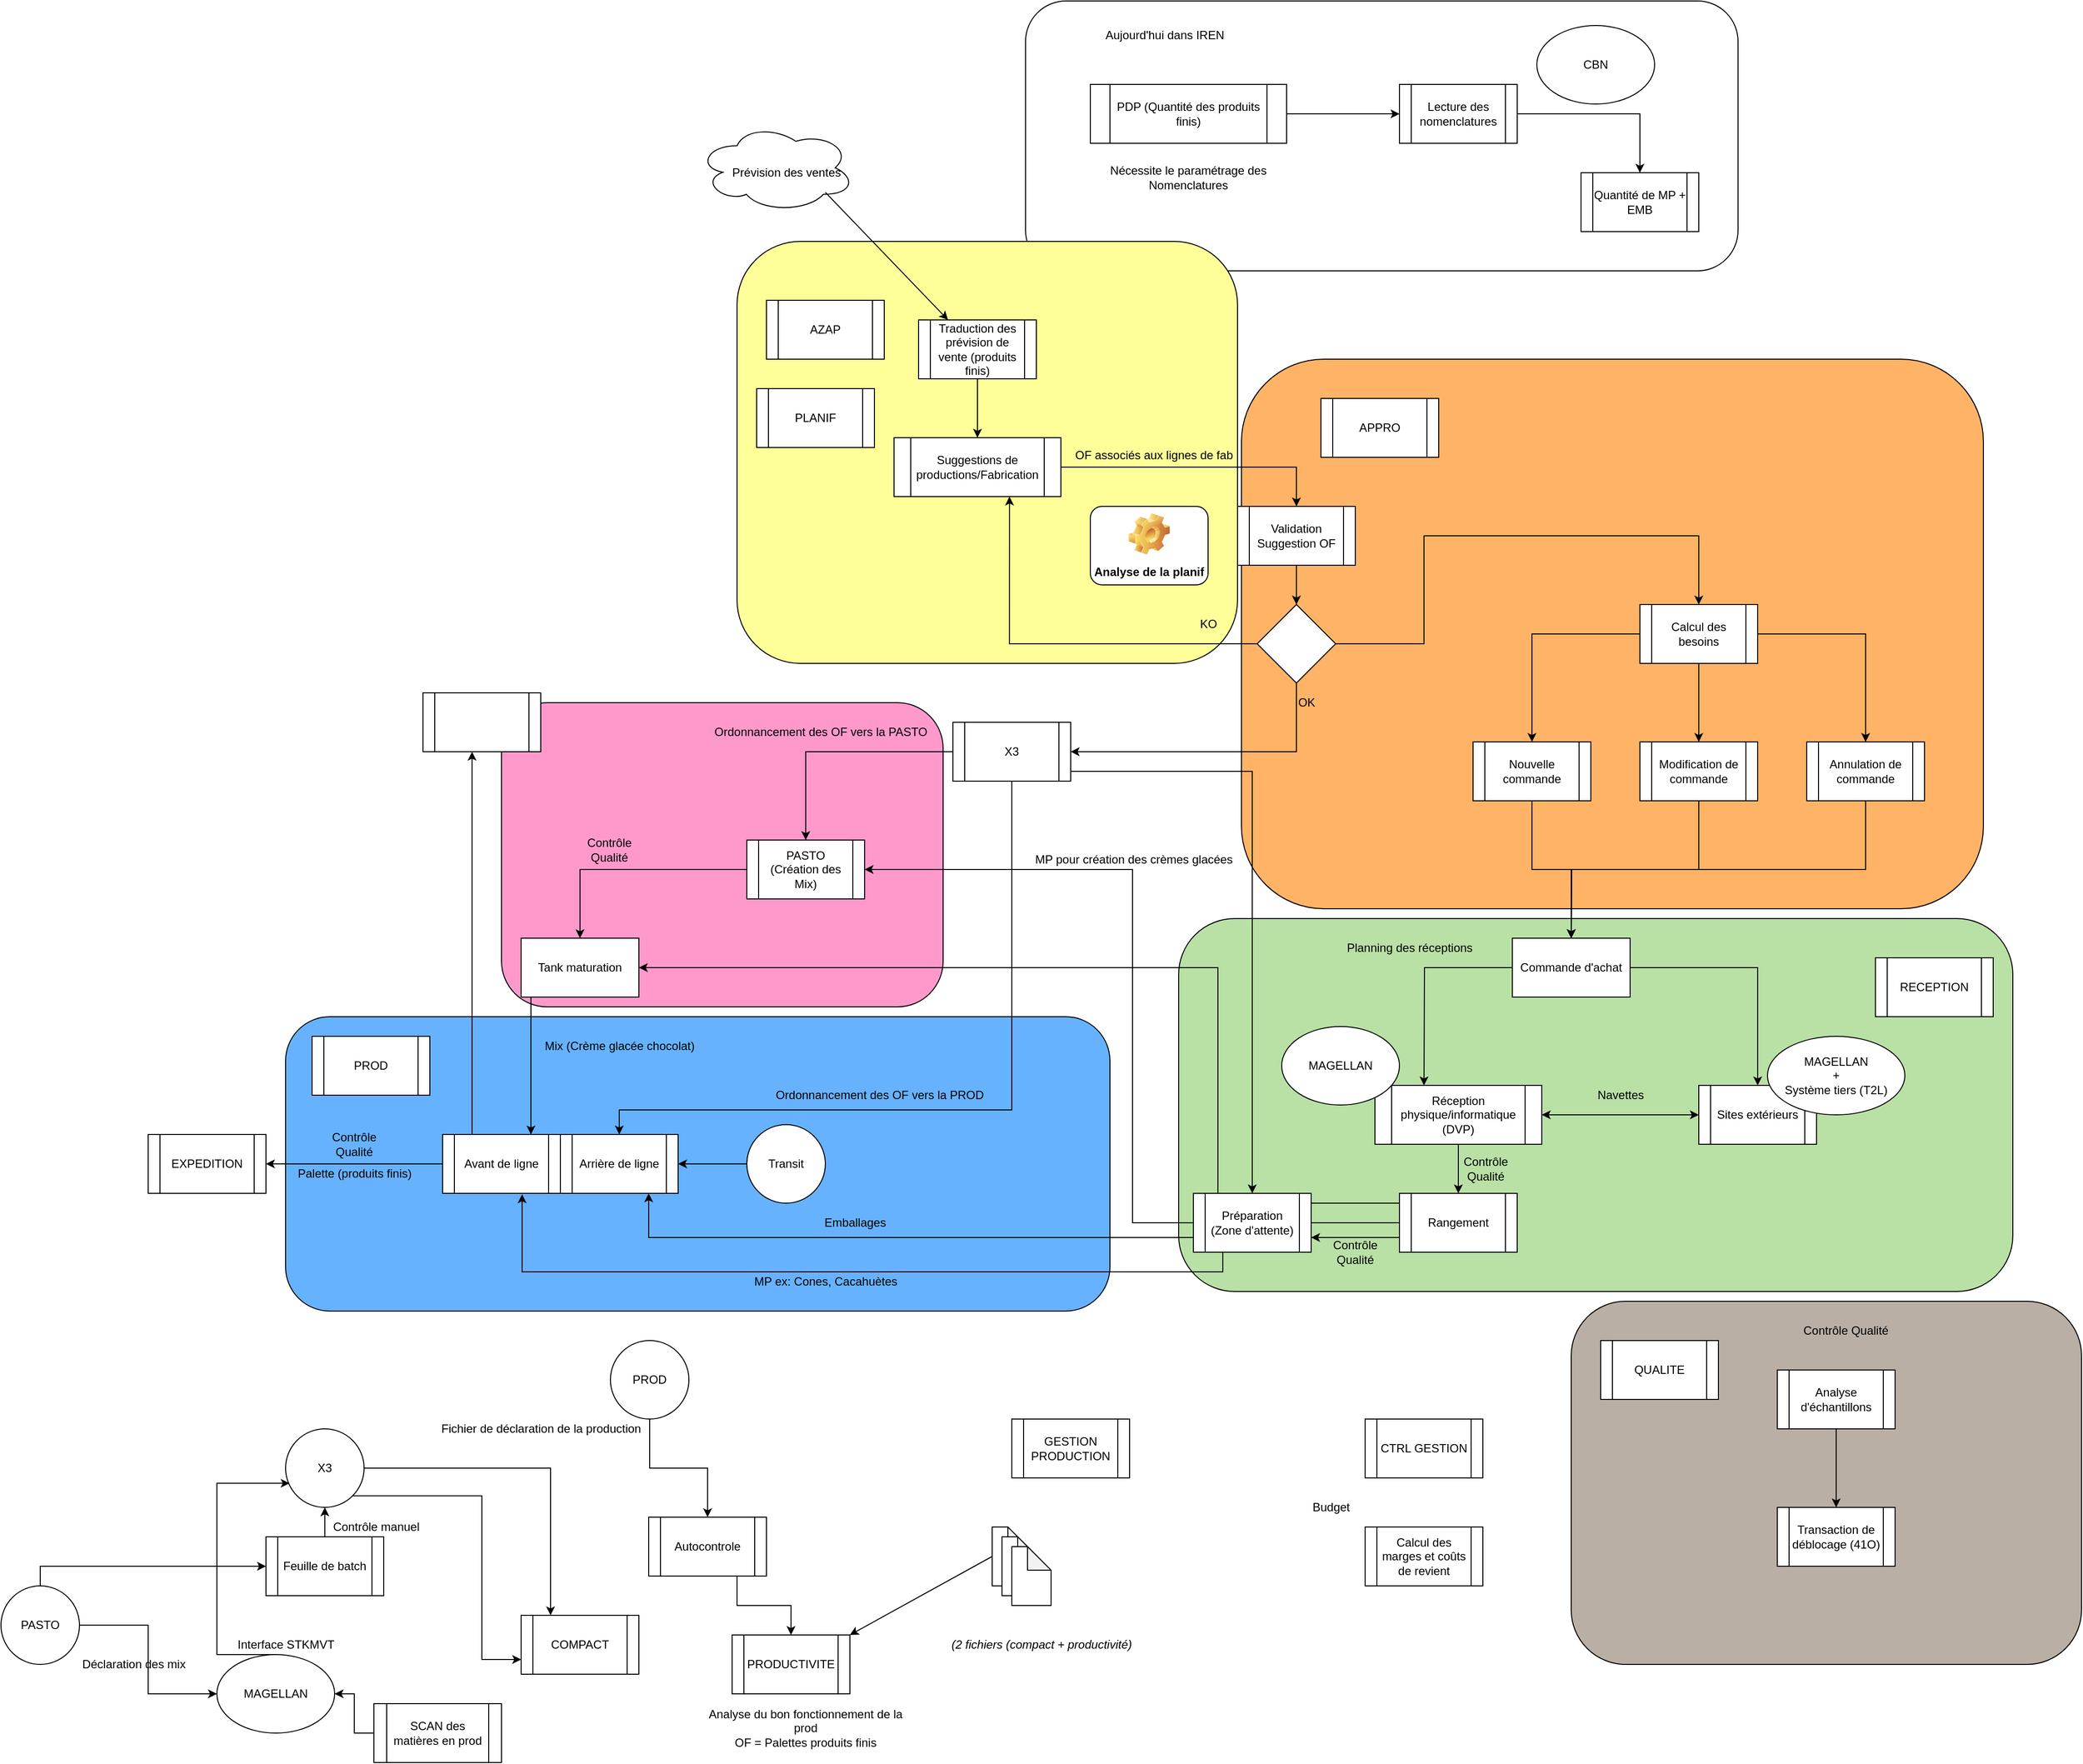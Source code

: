 <mxfile version="14.6.10" type="github" pages="2">
  <diagram id="O6vMDhjwUfEgqYU45r9u" name="Page-1">
    <mxGraphModel dx="2620" dy="2071" grid="1" gridSize="10" guides="1" tooltips="1" connect="1" arrows="1" fold="1" page="1" pageScale="1" pageWidth="827" pageHeight="1169" math="0" shadow="0">
      <root>
        <mxCell id="0" />
        <mxCell id="1" parent="0" />
        <mxCell id="0gZr8LwHz6kF_PgUSsYP-20" value="" style="rounded=1;whiteSpace=wrap;html=1;" vertex="1" parent="1">
          <mxGeometry x="304" y="-645" width="726" height="275" as="geometry" />
        </mxCell>
        <mxCell id="0gZr8LwHz6kF_PgUSsYP-4" value="" style="rounded=1;whiteSpace=wrap;html=1;fillColor=#B9AFA5;" vertex="1" parent="1">
          <mxGeometry x="860" y="680" width="520" height="370" as="geometry" />
        </mxCell>
        <mxCell id="oYeyKkTTprPO0pwxHMos-5" value="" style="rounded=1;whiteSpace=wrap;html=1;fillColor=#FF99CC;" parent="1" vertex="1">
          <mxGeometry x="-230" y="70" width="450" height="310" as="geometry" />
        </mxCell>
        <mxCell id="oYeyKkTTprPO0pwxHMos-4" value="" style="rounded=1;whiteSpace=wrap;html=1;fillColor=#66B2FF;" parent="1" vertex="1">
          <mxGeometry x="-450" y="390" width="840" height="300" as="geometry" />
        </mxCell>
        <mxCell id="oYeyKkTTprPO0pwxHMos-3" value="" style="rounded=1;whiteSpace=wrap;html=1;fillColor=#B9E0A5;" parent="1" vertex="1">
          <mxGeometry x="460" y="290" width="850" height="380" as="geometry" />
        </mxCell>
        <mxCell id="oYeyKkTTprPO0pwxHMos-2" value="" style="rounded=1;whiteSpace=wrap;html=1;fillColor=#FFB366;" parent="1" vertex="1">
          <mxGeometry x="524" y="-280" width="756" height="560" as="geometry" />
        </mxCell>
        <mxCell id="oYeyKkTTprPO0pwxHMos-1" value="" style="rounded=1;whiteSpace=wrap;html=1;fillColor=#FFFF99;" parent="1" vertex="1">
          <mxGeometry x="10" y="-400" width="510" height="430" as="geometry" />
        </mxCell>
        <mxCell id="li9ldGSQjym8fthIgQEz-92" value="" style="ellipse;shape=cloud;whiteSpace=wrap;html=1;" parent="1" vertex="1">
          <mxGeometry x="-30" y="-520" width="160" height="90" as="geometry" />
        </mxCell>
        <mxCell id="li9ldGSQjym8fthIgQEz-2" value="" style="edgeStyle=orthogonalEdgeStyle;rounded=0;orthogonalLoop=1;jettySize=auto;html=1;" parent="1" source="lZQFlN8KfpUWZrCgefKN-1" target="li9ldGSQjym8fthIgQEz-1" edge="1">
          <mxGeometry relative="1" as="geometry" />
        </mxCell>
        <mxCell id="li9ldGSQjym8fthIgQEz-4" value="" style="edgeStyle=orthogonalEdgeStyle;rounded=0;orthogonalLoop=1;jettySize=auto;html=1;" parent="1" source="lZQFlN8KfpUWZrCgefKN-1" target="li9ldGSQjym8fthIgQEz-3" edge="1">
          <mxGeometry relative="1" as="geometry" />
        </mxCell>
        <mxCell id="li9ldGSQjym8fthIgQEz-6" value="" style="edgeStyle=orthogonalEdgeStyle;rounded=0;orthogonalLoop=1;jettySize=auto;html=1;" parent="1" source="lZQFlN8KfpUWZrCgefKN-1" target="li9ldGSQjym8fthIgQEz-5" edge="1">
          <mxGeometry relative="1" as="geometry" />
        </mxCell>
        <mxCell id="lZQFlN8KfpUWZrCgefKN-1" value="&lt;div&gt;Calcul des besoins&lt;/div&gt;" style="shape=process;whiteSpace=wrap;html=1;backgroundOutline=1;" parent="1" vertex="1">
          <mxGeometry x="930" y="-30" width="120" height="60" as="geometry" />
        </mxCell>
        <mxCell id="li9ldGSQjym8fthIgQEz-42" style="edgeStyle=orthogonalEdgeStyle;rounded=0;orthogonalLoop=1;jettySize=auto;html=1;" parent="1" source="li9ldGSQjym8fthIgQEz-1" edge="1">
          <mxGeometry relative="1" as="geometry">
            <mxPoint x="860" y="310" as="targetPoint" />
          </mxGeometry>
        </mxCell>
        <mxCell id="li9ldGSQjym8fthIgQEz-1" value="Nouvelle commande" style="shape=process;whiteSpace=wrap;html=1;backgroundOutline=1;" parent="1" vertex="1">
          <mxGeometry x="760" y="110" width="120" height="60" as="geometry" />
        </mxCell>
        <mxCell id="li9ldGSQjym8fthIgQEz-43" style="edgeStyle=orthogonalEdgeStyle;rounded=0;orthogonalLoop=1;jettySize=auto;html=1;exitX=0.5;exitY=1;exitDx=0;exitDy=0;" parent="1" source="li9ldGSQjym8fthIgQEz-3" edge="1">
          <mxGeometry relative="1" as="geometry">
            <mxPoint x="860" y="310" as="targetPoint" />
          </mxGeometry>
        </mxCell>
        <mxCell id="li9ldGSQjym8fthIgQEz-3" value="&lt;div&gt;Modification de commande&lt;br&gt;&lt;/div&gt;" style="shape=process;whiteSpace=wrap;html=1;backgroundOutline=1;" parent="1" vertex="1">
          <mxGeometry x="930" y="110" width="120" height="60" as="geometry" />
        </mxCell>
        <mxCell id="li9ldGSQjym8fthIgQEz-44" style="edgeStyle=orthogonalEdgeStyle;rounded=0;orthogonalLoop=1;jettySize=auto;html=1;" parent="1" source="li9ldGSQjym8fthIgQEz-5" edge="1">
          <mxGeometry relative="1" as="geometry">
            <mxPoint x="860" y="310" as="targetPoint" />
            <Array as="points">
              <mxPoint x="1160" y="240" />
              <mxPoint x="860" y="240" />
            </Array>
          </mxGeometry>
        </mxCell>
        <mxCell id="li9ldGSQjym8fthIgQEz-5" value="&lt;div&gt;Annulation de commande&lt;/div&gt;" style="shape=process;whiteSpace=wrap;html=1;backgroundOutline=1;" parent="1" vertex="1">
          <mxGeometry x="1100" y="110" width="120" height="60" as="geometry" />
        </mxCell>
        <mxCell id="li9ldGSQjym8fthIgQEz-7" value="AZAP" style="shape=process;whiteSpace=wrap;html=1;backgroundOutline=1;" parent="1" vertex="1">
          <mxGeometry x="40" y="-340" width="120" height="60" as="geometry" />
        </mxCell>
        <mxCell id="li9ldGSQjym8fthIgQEz-11" value="" style="edgeStyle=orthogonalEdgeStyle;rounded=0;orthogonalLoop=1;jettySize=auto;html=1;" parent="1" source="li9ldGSQjym8fthIgQEz-9" target="li9ldGSQjym8fthIgQEz-10" edge="1">
          <mxGeometry relative="1" as="geometry" />
        </mxCell>
        <mxCell id="li9ldGSQjym8fthIgQEz-9" value="Traduction des prévision de vente (produits finis)" style="shape=process;whiteSpace=wrap;html=1;backgroundOutline=1;" parent="1" vertex="1">
          <mxGeometry x="195" y="-320" width="120" height="60" as="geometry" />
        </mxCell>
        <mxCell id="li9ldGSQjym8fthIgQEz-18" style="edgeStyle=orthogonalEdgeStyle;rounded=0;orthogonalLoop=1;jettySize=auto;html=1;exitX=1;exitY=0.5;exitDx=0;exitDy=0;entryX=0.5;entryY=0;entryDx=0;entryDy=0;" parent="1" source="li9ldGSQjym8fthIgQEz-10" target="li9ldGSQjym8fthIgQEz-14" edge="1">
          <mxGeometry relative="1" as="geometry" />
        </mxCell>
        <mxCell id="li9ldGSQjym8fthIgQEz-10" value="&lt;div&gt;Suggestions de productions/Fabrication&lt;br&gt;&lt;/div&gt;" style="shape=process;whiteSpace=wrap;html=1;backgroundOutline=1;" parent="1" vertex="1">
          <mxGeometry x="170" y="-200" width="170" height="60" as="geometry" />
        </mxCell>
        <mxCell id="li9ldGSQjym8fthIgQEz-30" style="edgeStyle=orthogonalEdgeStyle;rounded=0;orthogonalLoop=1;jettySize=auto;html=1;" parent="1" source="li9ldGSQjym8fthIgQEz-12" target="li9ldGSQjym8fthIgQEz-31" edge="1">
          <mxGeometry relative="1" as="geometry">
            <mxPoint x="80" y="240" as="targetPoint" />
          </mxGeometry>
        </mxCell>
        <mxCell id="li9ldGSQjym8fthIgQEz-64" style="edgeStyle=orthogonalEdgeStyle;rounded=0;orthogonalLoop=1;jettySize=auto;html=1;entryX=0.5;entryY=0;entryDx=0;entryDy=0;" parent="1" source="li9ldGSQjym8fthIgQEz-12" target="li9ldGSQjym8fthIgQEz-76" edge="1">
          <mxGeometry relative="1" as="geometry">
            <mxPoint x="-90" y="490" as="targetPoint" />
            <Array as="points">
              <mxPoint x="290" y="485" />
              <mxPoint x="-110" y="485" />
            </Array>
          </mxGeometry>
        </mxCell>
        <mxCell id="X7p45J2RD9FxSa_dJ-u0-1" style="edgeStyle=orthogonalEdgeStyle;rounded=0;orthogonalLoop=1;jettySize=auto;html=1;exitX=0.75;exitY=1;exitDx=0;exitDy=0;entryX=0.5;entryY=0;entryDx=0;entryDy=0;" parent="1" source="li9ldGSQjym8fthIgQEz-12" target="li9ldGSQjym8fthIgQEz-78" edge="1">
          <mxGeometry relative="1" as="geometry">
            <Array as="points">
              <mxPoint x="320" y="140" />
              <mxPoint x="535" y="140" />
            </Array>
          </mxGeometry>
        </mxCell>
        <mxCell id="li9ldGSQjym8fthIgQEz-12" value="X3" style="shape=process;whiteSpace=wrap;html=1;backgroundOutline=1;" parent="1" vertex="1">
          <mxGeometry x="230" y="90" width="120" height="60" as="geometry" />
        </mxCell>
        <mxCell id="li9ldGSQjym8fthIgQEz-21" style="edgeStyle=orthogonalEdgeStyle;rounded=0;orthogonalLoop=1;jettySize=auto;html=1;entryX=0.5;entryY=0;entryDx=0;entryDy=0;" parent="1" source="li9ldGSQjym8fthIgQEz-14" target="li9ldGSQjym8fthIgQEz-20" edge="1">
          <mxGeometry relative="1" as="geometry" />
        </mxCell>
        <mxCell id="li9ldGSQjym8fthIgQEz-14" value="Validation Suggestion OF" style="shape=process;whiteSpace=wrap;html=1;backgroundOutline=1;" parent="1" vertex="1">
          <mxGeometry x="520" y="-130" width="120" height="60" as="geometry" />
        </mxCell>
        <mxCell id="li9ldGSQjym8fthIgQEz-17" value="Analyse de la planif" style="label;whiteSpace=wrap;html=1;align=center;verticalAlign=bottom;spacingLeft=0;spacingBottom=4;imageAlign=center;imageVerticalAlign=top;image=img/clipart/Gear_128x128.png" parent="1" vertex="1">
          <mxGeometry x="370" y="-130" width="120" height="80" as="geometry" />
        </mxCell>
        <mxCell id="li9ldGSQjym8fthIgQEz-22" style="edgeStyle=orthogonalEdgeStyle;rounded=0;orthogonalLoop=1;jettySize=auto;html=1;entryX=1;entryY=0.5;entryDx=0;entryDy=0;" parent="1" source="li9ldGSQjym8fthIgQEz-20" target="li9ldGSQjym8fthIgQEz-12" edge="1">
          <mxGeometry relative="1" as="geometry">
            <Array as="points">
              <mxPoint x="580" y="120" />
            </Array>
          </mxGeometry>
        </mxCell>
        <mxCell id="li9ldGSQjym8fthIgQEz-24" style="edgeStyle=orthogonalEdgeStyle;rounded=0;orthogonalLoop=1;jettySize=auto;html=1;entryX=0.692;entryY=1;entryDx=0;entryDy=0;entryPerimeter=0;" parent="1" source="li9ldGSQjym8fthIgQEz-20" target="li9ldGSQjym8fthIgQEz-10" edge="1">
          <mxGeometry relative="1" as="geometry" />
        </mxCell>
        <mxCell id="li9ldGSQjym8fthIgQEz-29" style="edgeStyle=orthogonalEdgeStyle;rounded=0;orthogonalLoop=1;jettySize=auto;html=1;entryX=0.5;entryY=0;entryDx=0;entryDy=0;" parent="1" source="li9ldGSQjym8fthIgQEz-20" target="lZQFlN8KfpUWZrCgefKN-1" edge="1">
          <mxGeometry relative="1" as="geometry">
            <Array as="points">
              <mxPoint x="710" y="10" />
              <mxPoint x="710" y="-100" />
              <mxPoint x="990" y="-100" />
            </Array>
          </mxGeometry>
        </mxCell>
        <mxCell id="li9ldGSQjym8fthIgQEz-20" value="" style="rhombus;whiteSpace=wrap;html=1;" parent="1" vertex="1">
          <mxGeometry x="540" y="-30" width="80" height="80" as="geometry" />
        </mxCell>
        <mxCell id="li9ldGSQjym8fthIgQEz-23" value="OK" style="text;html=1;align=center;verticalAlign=middle;resizable=0;points=[];autosize=1;" parent="1" vertex="1">
          <mxGeometry x="575" y="60" width="30" height="20" as="geometry" />
        </mxCell>
        <mxCell id="li9ldGSQjym8fthIgQEz-25" value="KO" style="text;html=1;align=center;verticalAlign=middle;resizable=0;points=[];autosize=1;" parent="1" vertex="1">
          <mxGeometry x="475" y="-20" width="30" height="20" as="geometry" />
        </mxCell>
        <mxCell id="li9ldGSQjym8fthIgQEz-26" value="&lt;div&gt;OF associés aux lignes de fab&lt;/div&gt;&lt;div&gt;&lt;br&gt;&lt;/div&gt;" style="text;html=1;strokeColor=none;fillColor=none;align=center;verticalAlign=middle;whiteSpace=wrap;rounded=0;" parent="1" vertex="1">
          <mxGeometry x="340" y="-210" width="190" height="70" as="geometry" />
        </mxCell>
        <mxCell id="li9ldGSQjym8fthIgQEz-74" style="edgeStyle=orthogonalEdgeStyle;rounded=0;orthogonalLoop=1;jettySize=auto;html=1;entryX=0.5;entryY=0;entryDx=0;entryDy=0;" parent="1" source="li9ldGSQjym8fthIgQEz-31" target="li9ldGSQjym8fthIgQEz-71" edge="1">
          <mxGeometry relative="1" as="geometry" />
        </mxCell>
        <mxCell id="li9ldGSQjym8fthIgQEz-31" value="&lt;div&gt;PASTO&lt;/div&gt;&lt;div&gt;(Création des Mix)&lt;br&gt;&lt;/div&gt;" style="shape=process;whiteSpace=wrap;html=1;backgroundOutline=1;" parent="1" vertex="1">
          <mxGeometry x="20" y="210" width="120" height="60" as="geometry" />
        </mxCell>
        <mxCell id="li9ldGSQjym8fthIgQEz-33" value="PROD" style="shape=process;whiteSpace=wrap;html=1;backgroundOutline=1;" parent="1" vertex="1">
          <mxGeometry x="-423" y="410" width="120" height="60" as="geometry" />
        </mxCell>
        <mxCell id="li9ldGSQjym8fthIgQEz-35" value="RECEPTION" style="shape=process;whiteSpace=wrap;html=1;backgroundOutline=1;" parent="1" vertex="1">
          <mxGeometry x="1170" y="330" width="120" height="60" as="geometry" />
        </mxCell>
        <mxCell id="li9ldGSQjym8fthIgQEz-47" style="edgeStyle=orthogonalEdgeStyle;rounded=0;orthogonalLoop=1;jettySize=auto;html=1;" parent="1" source="li9ldGSQjym8fthIgQEz-37" edge="1">
          <mxGeometry relative="1" as="geometry">
            <mxPoint x="710" y="460" as="targetPoint" />
          </mxGeometry>
        </mxCell>
        <mxCell id="li9ldGSQjym8fthIgQEz-54" style="edgeStyle=orthogonalEdgeStyle;rounded=0;orthogonalLoop=1;jettySize=auto;html=1;" parent="1" source="li9ldGSQjym8fthIgQEz-37" target="li9ldGSQjym8fthIgQEz-53" edge="1">
          <mxGeometry relative="1" as="geometry" />
        </mxCell>
        <mxCell id="li9ldGSQjym8fthIgQEz-37" value="Commande d&#39;achat" style="whiteSpace=wrap;html=1;" parent="1" vertex="1">
          <mxGeometry x="800" y="310" width="120" height="60" as="geometry" />
        </mxCell>
        <mxCell id="li9ldGSQjym8fthIgQEz-45" value="APPRO" style="shape=process;whiteSpace=wrap;html=1;backgroundOutline=1;" parent="1" vertex="1">
          <mxGeometry x="605" y="-240" width="120" height="60" as="geometry" />
        </mxCell>
        <mxCell id="li9ldGSQjym8fthIgQEz-50" style="edgeStyle=orthogonalEdgeStyle;rounded=0;orthogonalLoop=1;jettySize=auto;html=1;entryX=0.5;entryY=0;entryDx=0;entryDy=0;" parent="1" source="li9ldGSQjym8fthIgQEz-48" target="li9ldGSQjym8fthIgQEz-49" edge="1">
          <mxGeometry relative="1" as="geometry" />
        </mxCell>
        <mxCell id="li9ldGSQjym8fthIgQEz-48" value="Réception physique/informatique (DVP)" style="shape=process;whiteSpace=wrap;html=1;backgroundOutline=1;" parent="1" vertex="1">
          <mxGeometry x="660" y="460" width="170" height="60" as="geometry" />
        </mxCell>
        <mxCell id="li9ldGSQjym8fthIgQEz-60" style="edgeStyle=orthogonalEdgeStyle;rounded=0;orthogonalLoop=1;jettySize=auto;html=1;entryX=1;entryY=0.5;entryDx=0;entryDy=0;" parent="1" source="li9ldGSQjym8fthIgQEz-49" target="li9ldGSQjym8fthIgQEz-31" edge="1">
          <mxGeometry relative="1" as="geometry">
            <Array as="points">
              <mxPoint x="413" y="600" />
              <mxPoint x="413" y="240" />
            </Array>
          </mxGeometry>
        </mxCell>
        <mxCell id="li9ldGSQjym8fthIgQEz-73" style="edgeStyle=orthogonalEdgeStyle;rounded=0;orthogonalLoop=1;jettySize=auto;html=1;exitX=0;exitY=0;exitDx=0;exitDy=0;entryX=1;entryY=0.5;entryDx=0;entryDy=0;" parent="1" source="li9ldGSQjym8fthIgQEz-49" target="li9ldGSQjym8fthIgQEz-71" edge="1">
          <mxGeometry relative="1" as="geometry">
            <Array as="points">
              <mxPoint x="685" y="580" />
              <mxPoint x="500" y="580" />
              <mxPoint x="500" y="340" />
            </Array>
          </mxGeometry>
        </mxCell>
        <mxCell id="li9ldGSQjym8fthIgQEz-79" style="edgeStyle=orthogonalEdgeStyle;rounded=0;orthogonalLoop=1;jettySize=auto;html=1;exitX=0;exitY=0.75;exitDx=0;exitDy=0;entryX=1;entryY=0.75;entryDx=0;entryDy=0;" parent="1" source="li9ldGSQjym8fthIgQEz-49" target="li9ldGSQjym8fthIgQEz-78" edge="1">
          <mxGeometry relative="1" as="geometry" />
        </mxCell>
        <mxCell id="li9ldGSQjym8fthIgQEz-49" value="Rangement" style="shape=process;whiteSpace=wrap;html=1;backgroundOutline=1;" parent="1" vertex="1">
          <mxGeometry x="685" y="570" width="120" height="60" as="geometry" />
        </mxCell>
        <mxCell id="li9ldGSQjym8fthIgQEz-51" value="Planning des réceptions" style="text;html=1;align=center;verticalAlign=middle;resizable=0;points=[];autosize=1;" parent="1" vertex="1">
          <mxGeometry x="620" y="310" width="150" height="20" as="geometry" />
        </mxCell>
        <mxCell id="li9ldGSQjym8fthIgQEz-52" value="&lt;div&gt;MAGELLAN&lt;/div&gt;" style="ellipse;whiteSpace=wrap;html=1;" parent="1" vertex="1">
          <mxGeometry x="565" y="400" width="120" height="80" as="geometry" />
        </mxCell>
        <mxCell id="li9ldGSQjym8fthIgQEz-53" value="Sites extérieurs" style="shape=process;whiteSpace=wrap;html=1;backgroundOutline=1;" parent="1" vertex="1">
          <mxGeometry x="990" y="460" width="120" height="60" as="geometry" />
        </mxCell>
        <mxCell id="li9ldGSQjym8fthIgQEz-57" value="" style="endArrow=classic;startArrow=classic;html=1;entryX=0;entryY=0.5;entryDx=0;entryDy=0;exitX=1;exitY=0.5;exitDx=0;exitDy=0;" parent="1" source="li9ldGSQjym8fthIgQEz-48" target="li9ldGSQjym8fthIgQEz-53" edge="1">
          <mxGeometry width="50" height="50" relative="1" as="geometry">
            <mxPoint x="620" y="410" as="sourcePoint" />
            <mxPoint x="670" y="360" as="targetPoint" />
          </mxGeometry>
        </mxCell>
        <mxCell id="li9ldGSQjym8fthIgQEz-58" value="Navettes" style="text;html=1;align=center;verticalAlign=middle;resizable=0;points=[];autosize=1;" parent="1" vertex="1">
          <mxGeometry x="880" y="460" width="60" height="20" as="geometry" />
        </mxCell>
        <mxCell id="li9ldGSQjym8fthIgQEz-59" value="&lt;div&gt;MAGELLAN&lt;/div&gt;&lt;div&gt;+&lt;/div&gt;&lt;div&gt;Système tiers (T2L)&lt;br&gt;&lt;/div&gt;" style="ellipse;whiteSpace=wrap;html=1;" parent="1" vertex="1">
          <mxGeometry x="1060" y="410" width="140" height="80" as="geometry" />
        </mxCell>
        <mxCell id="li9ldGSQjym8fthIgQEz-63" value="Ordonnancement des OF vers la PASTO" style="text;html=1;align=center;verticalAlign=middle;resizable=0;points=[];autosize=1;" parent="1" vertex="1">
          <mxGeometry x="-20" y="90" width="230" height="20" as="geometry" />
        </mxCell>
        <mxCell id="li9ldGSQjym8fthIgQEz-65" value="Ordonnancement des OF vers la PROD" style="text;html=1;align=center;verticalAlign=middle;resizable=0;points=[];autosize=1;" parent="1" vertex="1">
          <mxGeometry x="40" y="460" width="230" height="20" as="geometry" />
        </mxCell>
        <mxCell id="li9ldGSQjym8fthIgQEz-67" value="MP ex: Cones, Cacahuètes" style="text;html=1;align=center;verticalAlign=middle;resizable=0;points=[];autosize=1;" parent="1" vertex="1">
          <mxGeometry x="20" y="650" width="160" height="20" as="geometry" />
        </mxCell>
        <mxCell id="li9ldGSQjym8fthIgQEz-69" value="Mix (Crème glacée chocolat)" style="text;html=1;align=center;verticalAlign=middle;resizable=0;points=[];autosize=1;" parent="1" vertex="1">
          <mxGeometry x="-195" y="410" width="170" height="20" as="geometry" />
        </mxCell>
        <mxCell id="li9ldGSQjym8fthIgQEz-70" value="MP pour création des crèmes glacées" style="text;html=1;align=center;verticalAlign=middle;resizable=0;points=[];autosize=1;" parent="1" vertex="1">
          <mxGeometry x="304" y="220" width="220" height="20" as="geometry" />
        </mxCell>
        <mxCell id="li9ldGSQjym8fthIgQEz-75" style="edgeStyle=orthogonalEdgeStyle;rounded=0;orthogonalLoop=1;jettySize=auto;html=1;entryX=0.75;entryY=0;entryDx=0;entryDy=0;" parent="1" source="li9ldGSQjym8fthIgQEz-71" target="li9ldGSQjym8fthIgQEz-77" edge="1">
          <mxGeometry relative="1" as="geometry">
            <mxPoint x="-152" y="480" as="targetPoint" />
            <Array as="points">
              <mxPoint x="-200" y="440" />
              <mxPoint x="-200" y="440" />
            </Array>
          </mxGeometry>
        </mxCell>
        <mxCell id="li9ldGSQjym8fthIgQEz-71" value="Tank maturation" style="rounded=0;whiteSpace=wrap;html=1;" parent="1" vertex="1">
          <mxGeometry x="-210" y="310" width="120" height="60" as="geometry" />
        </mxCell>
        <mxCell id="li9ldGSQjym8fthIgQEz-76" value="Arrière de ligne" style="shape=process;whiteSpace=wrap;html=1;backgroundOutline=1;" parent="1" vertex="1">
          <mxGeometry x="-170" y="510" width="120" height="60" as="geometry" />
        </mxCell>
        <mxCell id="li9ldGSQjym8fthIgQEz-83" style="edgeStyle=orthogonalEdgeStyle;rounded=0;orthogonalLoop=1;jettySize=auto;html=1;exitX=0;exitY=0.5;exitDx=0;exitDy=0;" parent="1" source="li9ldGSQjym8fthIgQEz-77" edge="1">
          <mxGeometry relative="1" as="geometry">
            <mxPoint x="-470" y="540" as="targetPoint" />
          </mxGeometry>
        </mxCell>
        <mxCell id="0gZr8LwHz6kF_PgUSsYP-39" style="edgeStyle=orthogonalEdgeStyle;rounded=0;orthogonalLoop=1;jettySize=auto;html=1;exitX=0.25;exitY=0;exitDx=0;exitDy=0;" edge="1" parent="1" source="li9ldGSQjym8fthIgQEz-77">
          <mxGeometry relative="1" as="geometry">
            <mxPoint x="-260" y="120" as="targetPoint" />
          </mxGeometry>
        </mxCell>
        <mxCell id="li9ldGSQjym8fthIgQEz-77" value="Avant de ligne" style="shape=process;whiteSpace=wrap;html=1;backgroundOutline=1;" parent="1" vertex="1">
          <mxGeometry x="-290" y="510" width="120" height="60" as="geometry" />
        </mxCell>
        <mxCell id="li9ldGSQjym8fthIgQEz-80" style="edgeStyle=orthogonalEdgeStyle;rounded=0;orthogonalLoop=1;jettySize=auto;html=1;exitX=0;exitY=0.75;exitDx=0;exitDy=0;entryX=0.75;entryY=1;entryDx=0;entryDy=0;" parent="1" source="li9ldGSQjym8fthIgQEz-78" target="li9ldGSQjym8fthIgQEz-76" edge="1">
          <mxGeometry relative="1" as="geometry" />
        </mxCell>
        <mxCell id="li9ldGSQjym8fthIgQEz-81" style="edgeStyle=orthogonalEdgeStyle;rounded=0;orthogonalLoop=1;jettySize=auto;html=1;exitX=0.25;exitY=1;exitDx=0;exitDy=0;entryX=0.675;entryY=1.017;entryDx=0;entryDy=0;entryPerimeter=0;" parent="1" source="li9ldGSQjym8fthIgQEz-78" target="li9ldGSQjym8fthIgQEz-77" edge="1">
          <mxGeometry relative="1" as="geometry" />
        </mxCell>
        <mxCell id="li9ldGSQjym8fthIgQEz-78" value="&lt;div&gt;Préparation&lt;/div&gt;&lt;div&gt;(Zone d&#39;attente)&lt;br&gt;&lt;/div&gt;" style="shape=process;whiteSpace=wrap;html=1;backgroundOutline=1;" parent="1" vertex="1">
          <mxGeometry x="475" y="570" width="120" height="60" as="geometry" />
        </mxCell>
        <mxCell id="li9ldGSQjym8fthIgQEz-82" value="Emballages" style="text;html=1;align=center;verticalAlign=middle;resizable=0;points=[];autosize=1;" parent="1" vertex="1">
          <mxGeometry x="90" y="590" width="80" height="20" as="geometry" />
        </mxCell>
        <mxCell id="li9ldGSQjym8fthIgQEz-85" value="Palette (produits finis)" style="text;html=1;align=center;verticalAlign=middle;resizable=0;points=[];autosize=1;" parent="1" vertex="1">
          <mxGeometry x="-450" y="540" width="140" height="20" as="geometry" />
        </mxCell>
        <mxCell id="li9ldGSQjym8fthIgQEz-87" style="edgeStyle=orthogonalEdgeStyle;rounded=0;orthogonalLoop=1;jettySize=auto;html=1;" parent="1" source="li9ldGSQjym8fthIgQEz-86" target="li9ldGSQjym8fthIgQEz-76" edge="1">
          <mxGeometry relative="1" as="geometry" />
        </mxCell>
        <mxCell id="li9ldGSQjym8fthIgQEz-86" value="&lt;div&gt;Transit&lt;/div&gt;" style="ellipse;whiteSpace=wrap;html=1;aspect=fixed;" parent="1" vertex="1">
          <mxGeometry x="20" y="500" width="80" height="80" as="geometry" />
        </mxCell>
        <mxCell id="li9ldGSQjym8fthIgQEz-88" value="EXPEDITION" style="shape=process;whiteSpace=wrap;html=1;backgroundOutline=1;" parent="1" vertex="1">
          <mxGeometry x="-590" y="510" width="120" height="60" as="geometry" />
        </mxCell>
        <mxCell id="li9ldGSQjym8fthIgQEz-89" value="PLANIF" style="shape=process;whiteSpace=wrap;html=1;backgroundOutline=1;" parent="1" vertex="1">
          <mxGeometry x="30" y="-250" width="120" height="60" as="geometry" />
        </mxCell>
        <mxCell id="li9ldGSQjym8fthIgQEz-90" value="" style="endArrow=classic;html=1;entryX=0.25;entryY=0;entryDx=0;entryDy=0;" parent="1" target="li9ldGSQjym8fthIgQEz-9" edge="1">
          <mxGeometry width="50" height="50" relative="1" as="geometry">
            <mxPoint x="100" y="-450" as="sourcePoint" />
            <mxPoint x="360" y="-20" as="targetPoint" />
          </mxGeometry>
        </mxCell>
        <mxCell id="li9ldGSQjym8fthIgQEz-91" value="Prévision des ventes" style="text;html=1;align=center;verticalAlign=middle;resizable=0;points=[];autosize=1;" parent="1" vertex="1">
          <mxGeometry x="-5" y="-480" width="130" height="20" as="geometry" />
        </mxCell>
        <mxCell id="li9ldGSQjym8fthIgQEz-94" value="CTRL GESTION" style="shape=process;whiteSpace=wrap;html=1;backgroundOutline=1;" parent="1" vertex="1">
          <mxGeometry x="650" y="800" width="120" height="60" as="geometry" />
        </mxCell>
        <mxCell id="li9ldGSQjym8fthIgQEz-95" value="GESTION PRODUCTION" style="shape=process;whiteSpace=wrap;html=1;backgroundOutline=1;" parent="1" vertex="1">
          <mxGeometry x="290" y="800" width="120" height="60" as="geometry" />
        </mxCell>
        <mxCell id="oYeyKkTTprPO0pwxHMos-7" style="edgeStyle=orthogonalEdgeStyle;rounded=0;orthogonalLoop=1;jettySize=auto;html=1;exitX=0.5;exitY=1;exitDx=0;exitDy=0;" parent="1" source="li9ldGSQjym8fthIgQEz-96" target="li9ldGSQjym8fthIgQEz-101" edge="1">
          <mxGeometry relative="1" as="geometry" />
        </mxCell>
        <mxCell id="li9ldGSQjym8fthIgQEz-96" value="PROD" style="ellipse;whiteSpace=wrap;html=1;aspect=fixed;" parent="1" vertex="1">
          <mxGeometry x="-119" y="720" width="80" height="80" as="geometry" />
        </mxCell>
        <mxCell id="0gZr8LwHz6kF_PgUSsYP-35" style="edgeStyle=orthogonalEdgeStyle;rounded=0;orthogonalLoop=1;jettySize=auto;html=1;exitX=0.5;exitY=0;exitDx=0;exitDy=0;entryX=0.5;entryY=1;entryDx=0;entryDy=0;" edge="1" parent="1" source="li9ldGSQjym8fthIgQEz-99" target="0gZr8LwHz6kF_PgUSsYP-25">
          <mxGeometry relative="1" as="geometry" />
        </mxCell>
        <mxCell id="li9ldGSQjym8fthIgQEz-99" value="Feuille de batch" style="shape=process;whiteSpace=wrap;html=1;backgroundOutline=1;" parent="1" vertex="1">
          <mxGeometry x="-470" y="920" width="120" height="60" as="geometry" />
        </mxCell>
        <mxCell id="li9ldGSQjym8fthIgQEz-107" style="edgeStyle=orthogonalEdgeStyle;rounded=0;orthogonalLoop=1;jettySize=auto;html=1;exitX=0.75;exitY=1;exitDx=0;exitDy=0;" parent="1" source="li9ldGSQjym8fthIgQEz-101" target="li9ldGSQjym8fthIgQEz-106" edge="1">
          <mxGeometry relative="1" as="geometry" />
        </mxCell>
        <mxCell id="li9ldGSQjym8fthIgQEz-101" value="Autocontrole" style="shape=process;whiteSpace=wrap;html=1;backgroundOutline=1;" parent="1" vertex="1">
          <mxGeometry x="-80" y="900" width="120" height="60" as="geometry" />
        </mxCell>
        <mxCell id="li9ldGSQjym8fthIgQEz-102" value="Fichier de déclaration de la production" style="text;html=1;align=center;verticalAlign=middle;resizable=0;points=[];autosize=1;" parent="1" vertex="1">
          <mxGeometry x="-300" y="800" width="220" height="20" as="geometry" />
        </mxCell>
        <mxCell id="li9ldGSQjym8fthIgQEz-104" style="edgeStyle=orthogonalEdgeStyle;rounded=0;orthogonalLoop=1;jettySize=auto;html=1;" parent="1" source="li9ldGSQjym8fthIgQEz-103" target="0gZr8LwHz6kF_PgUSsYP-32" edge="1">
          <mxGeometry relative="1" as="geometry" />
        </mxCell>
        <mxCell id="0gZr8LwHz6kF_PgUSsYP-34" style="edgeStyle=orthogonalEdgeStyle;rounded=0;orthogonalLoop=1;jettySize=auto;html=1;exitX=0.5;exitY=0;exitDx=0;exitDy=0;entryX=0;entryY=0.5;entryDx=0;entryDy=0;" edge="1" parent="1" source="li9ldGSQjym8fthIgQEz-103" target="li9ldGSQjym8fthIgQEz-99">
          <mxGeometry relative="1" as="geometry" />
        </mxCell>
        <mxCell id="li9ldGSQjym8fthIgQEz-103" value="PASTO" style="ellipse;whiteSpace=wrap;html=1;aspect=fixed;" parent="1" vertex="1">
          <mxGeometry x="-740" y="970" width="80" height="80" as="geometry" />
        </mxCell>
        <mxCell id="li9ldGSQjym8fthIgQEz-105" value="Déclaration des mix" style="text;html=1;align=center;verticalAlign=middle;resizable=0;points=[];autosize=1;" parent="1" vertex="1">
          <mxGeometry x="-665" y="1040" width="120" height="20" as="geometry" />
        </mxCell>
        <mxCell id="li9ldGSQjym8fthIgQEz-106" value="PRODUCTIVITE" style="shape=process;whiteSpace=wrap;html=1;backgroundOutline=1;" parent="1" vertex="1">
          <mxGeometry x="5" y="1020" width="120" height="60" as="geometry" />
        </mxCell>
        <mxCell id="li9ldGSQjym8fthIgQEz-109" value="&lt;div&gt;Analyse du bon fonctionnement de la prod&lt;/div&gt;&lt;div&gt;OF = Palettes produits finis&lt;br&gt;&lt;/div&gt;" style="text;html=1;strokeColor=none;fillColor=none;align=center;verticalAlign=middle;whiteSpace=wrap;rounded=0;" parent="1" vertex="1">
          <mxGeometry x="-20" y="1090" width="200" height="50" as="geometry" />
        </mxCell>
        <mxCell id="li9ldGSQjym8fthIgQEz-110" value="&lt;i&gt;(2 fichiers (compact + productivité)&lt;/i&gt;" style="text;html=1;align=center;verticalAlign=middle;resizable=0;points=[];autosize=1;" parent="1" vertex="1">
          <mxGeometry x="220" y="1020" width="200" height="20" as="geometry" />
        </mxCell>
        <mxCell id="li9ldGSQjym8fthIgQEz-111" value="" style="shape=note;whiteSpace=wrap;html=1;backgroundOutline=1;darkOpacity=0.05;size=24;" parent="1" vertex="1">
          <mxGeometry x="270" y="910" width="40" height="60" as="geometry" />
        </mxCell>
        <mxCell id="li9ldGSQjym8fthIgQEz-112" value="" style="shape=note;whiteSpace=wrap;html=1;backgroundOutline=1;darkOpacity=0.05;size=24;" parent="1" vertex="1">
          <mxGeometry x="280" y="920" width="40" height="60" as="geometry" />
        </mxCell>
        <mxCell id="li9ldGSQjym8fthIgQEz-113" value="" style="shape=note;whiteSpace=wrap;html=1;backgroundOutline=1;darkOpacity=0.05;size=24;" parent="1" vertex="1">
          <mxGeometry x="290" y="930" width="40" height="60" as="geometry" />
        </mxCell>
        <mxCell id="li9ldGSQjym8fthIgQEz-114" value="" style="endArrow=classic;html=1;exitX=0;exitY=0.5;exitDx=0;exitDy=0;exitPerimeter=0;entryX=1;entryY=0;entryDx=0;entryDy=0;" parent="1" source="li9ldGSQjym8fthIgQEz-111" target="li9ldGSQjym8fthIgQEz-106" edge="1">
          <mxGeometry width="50" height="50" relative="1" as="geometry">
            <mxPoint x="200" y="900" as="sourcePoint" />
            <mxPoint x="250" y="850" as="targetPoint" />
          </mxGeometry>
        </mxCell>
        <mxCell id="li9ldGSQjym8fthIgQEz-115" value="Calcul des marges et coûts de revient" style="shape=process;whiteSpace=wrap;html=1;backgroundOutline=1;" parent="1" vertex="1">
          <mxGeometry x="650" y="910" width="120" height="60" as="geometry" />
        </mxCell>
        <mxCell id="li9ldGSQjym8fthIgQEz-116" value="Budget" style="text;html=1;align=center;verticalAlign=middle;resizable=0;points=[];autosize=1;" parent="1" vertex="1">
          <mxGeometry x="590" y="880" width="50" height="20" as="geometry" />
        </mxCell>
        <mxCell id="0gZr8LwHz6kF_PgUSsYP-1" value="Contrôle Qualité" style="text;html=1;strokeColor=none;fillColor=none;align=center;verticalAlign=middle;whiteSpace=wrap;rounded=0;" vertex="1" parent="1">
          <mxGeometry x="753" y="535" width="40" height="20" as="geometry" />
        </mxCell>
        <mxCell id="0gZr8LwHz6kF_PgUSsYP-6" value="" style="edgeStyle=orthogonalEdgeStyle;rounded=0;orthogonalLoop=1;jettySize=auto;html=1;" edge="1" parent="1" source="0gZr8LwHz6kF_PgUSsYP-2" target="0gZr8LwHz6kF_PgUSsYP-5">
          <mxGeometry relative="1" as="geometry" />
        </mxCell>
        <mxCell id="0gZr8LwHz6kF_PgUSsYP-2" value="&lt;div&gt;Analyse d&#39;échantillons&lt;/div&gt;" style="shape=process;whiteSpace=wrap;html=1;backgroundOutline=1;" vertex="1" parent="1">
          <mxGeometry x="1070" y="750" width="120" height="60" as="geometry" />
        </mxCell>
        <mxCell id="0gZr8LwHz6kF_PgUSsYP-3" value="QUALITE" style="shape=process;whiteSpace=wrap;html=1;backgroundOutline=1;" vertex="1" parent="1">
          <mxGeometry x="890" y="720" width="120" height="60" as="geometry" />
        </mxCell>
        <mxCell id="0gZr8LwHz6kF_PgUSsYP-5" value="Transaction de déblocage (41O)" style="shape=process;whiteSpace=wrap;html=1;backgroundOutline=1;" vertex="1" parent="1">
          <mxGeometry x="1070" y="890" width="120" height="60" as="geometry" />
        </mxCell>
        <mxCell id="0gZr8LwHz6kF_PgUSsYP-7" value="Contrôle Qualité" style="text;html=1;strokeColor=none;fillColor=none;align=center;verticalAlign=middle;whiteSpace=wrap;rounded=0;" vertex="1" parent="1">
          <mxGeometry x="1030" y="700" width="220" height="20" as="geometry" />
        </mxCell>
        <mxCell id="0gZr8LwHz6kF_PgUSsYP-8" value="Contrôle Qualité" style="text;html=1;strokeColor=none;fillColor=none;align=center;verticalAlign=middle;whiteSpace=wrap;rounded=0;" vertex="1" parent="1">
          <mxGeometry x="620" y="620" width="40" height="20" as="geometry" />
        </mxCell>
        <mxCell id="0gZr8LwHz6kF_PgUSsYP-9" value="Contrôle Qualité" style="text;html=1;strokeColor=none;fillColor=none;align=center;verticalAlign=middle;whiteSpace=wrap;rounded=0;" vertex="1" parent="1">
          <mxGeometry x="-400" y="510" width="40" height="20" as="geometry" />
        </mxCell>
        <mxCell id="0gZr8LwHz6kF_PgUSsYP-11" value="Contrôle Qualité" style="text;html=1;strokeColor=none;fillColor=none;align=center;verticalAlign=middle;whiteSpace=wrap;rounded=0;" vertex="1" parent="1">
          <mxGeometry x="-140" y="210" width="40" height="20" as="geometry" />
        </mxCell>
        <mxCell id="0gZr8LwHz6kF_PgUSsYP-18" style="edgeStyle=orthogonalEdgeStyle;rounded=0;orthogonalLoop=1;jettySize=auto;html=1;entryX=0;entryY=0.5;entryDx=0;entryDy=0;" edge="1" parent="1" source="0gZr8LwHz6kF_PgUSsYP-12" target="0gZr8LwHz6kF_PgUSsYP-17">
          <mxGeometry relative="1" as="geometry" />
        </mxCell>
        <mxCell id="0gZr8LwHz6kF_PgUSsYP-12" value="PDP (Quantité des produits finis)" style="shape=process;whiteSpace=wrap;html=1;backgroundOutline=1;" vertex="1" parent="1">
          <mxGeometry x="370" y="-560" width="200" height="60" as="geometry" />
        </mxCell>
        <mxCell id="0gZr8LwHz6kF_PgUSsYP-14" value="Quantité de MP + EMB" style="shape=process;whiteSpace=wrap;html=1;backgroundOutline=1;" vertex="1" parent="1">
          <mxGeometry x="870" y="-470" width="120" height="60" as="geometry" />
        </mxCell>
        <mxCell id="0gZr8LwHz6kF_PgUSsYP-19" style="edgeStyle=orthogonalEdgeStyle;rounded=0;orthogonalLoop=1;jettySize=auto;html=1;" edge="1" parent="1" source="0gZr8LwHz6kF_PgUSsYP-17" target="0gZr8LwHz6kF_PgUSsYP-14">
          <mxGeometry relative="1" as="geometry" />
        </mxCell>
        <mxCell id="0gZr8LwHz6kF_PgUSsYP-17" value="Lecture des nomenclatures" style="shape=process;whiteSpace=wrap;html=1;backgroundOutline=1;" vertex="1" parent="1">
          <mxGeometry x="685" y="-560" width="120" height="60" as="geometry" />
        </mxCell>
        <mxCell id="0gZr8LwHz6kF_PgUSsYP-21" value="Aujourd&#39;hui dans IREN" style="text;html=1;strokeColor=none;fillColor=none;align=center;verticalAlign=middle;whiteSpace=wrap;rounded=0;" vertex="1" parent="1">
          <mxGeometry x="368" y="-620" width="156" height="20" as="geometry" />
        </mxCell>
        <mxCell id="0gZr8LwHz6kF_PgUSsYP-23" value="Nécessite le paramétrage des Nomenclatures" style="text;html=1;strokeColor=none;fillColor=none;align=center;verticalAlign=middle;whiteSpace=wrap;rounded=0;" vertex="1" parent="1">
          <mxGeometry x="355" y="-490" width="230" height="50" as="geometry" />
        </mxCell>
        <mxCell id="0gZr8LwHz6kF_PgUSsYP-24" value="CBN" style="ellipse;whiteSpace=wrap;html=1;" vertex="1" parent="1">
          <mxGeometry x="825" y="-620" width="120" height="80" as="geometry" />
        </mxCell>
        <mxCell id="0gZr8LwHz6kF_PgUSsYP-31" style="edgeStyle=orthogonalEdgeStyle;rounded=0;orthogonalLoop=1;jettySize=auto;html=1;exitX=1;exitY=1;exitDx=0;exitDy=0;entryX=0;entryY=0.75;entryDx=0;entryDy=0;" edge="1" parent="1" source="0gZr8LwHz6kF_PgUSsYP-25" target="0gZr8LwHz6kF_PgUSsYP-30">
          <mxGeometry relative="1" as="geometry">
            <Array as="points">
              <mxPoint x="-250" y="878" />
              <mxPoint x="-250" y="1045" />
            </Array>
          </mxGeometry>
        </mxCell>
        <mxCell id="0gZr8LwHz6kF_PgUSsYP-37" style="edgeStyle=orthogonalEdgeStyle;rounded=0;orthogonalLoop=1;jettySize=auto;html=1;exitX=1;exitY=0.5;exitDx=0;exitDy=0;entryX=0.25;entryY=0;entryDx=0;entryDy=0;" edge="1" parent="1" source="0gZr8LwHz6kF_PgUSsYP-25" target="0gZr8LwHz6kF_PgUSsYP-30">
          <mxGeometry relative="1" as="geometry" />
        </mxCell>
        <mxCell id="0gZr8LwHz6kF_PgUSsYP-25" value="X3" style="ellipse;whiteSpace=wrap;html=1;aspect=fixed;" vertex="1" parent="1">
          <mxGeometry x="-450" y="810" width="80" height="80" as="geometry" />
        </mxCell>
        <mxCell id="0gZr8LwHz6kF_PgUSsYP-38" style="edgeStyle=orthogonalEdgeStyle;rounded=0;orthogonalLoop=1;jettySize=auto;html=1;exitX=0;exitY=0.5;exitDx=0;exitDy=0;" edge="1" parent="1" source="0gZr8LwHz6kF_PgUSsYP-26" target="0gZr8LwHz6kF_PgUSsYP-32">
          <mxGeometry relative="1" as="geometry" />
        </mxCell>
        <mxCell id="0gZr8LwHz6kF_PgUSsYP-26" value="SCAN des matières en prod" style="shape=process;whiteSpace=wrap;html=1;backgroundOutline=1;" vertex="1" parent="1">
          <mxGeometry x="-360" y="1090" width="130" height="60" as="geometry" />
        </mxCell>
        <mxCell id="0gZr8LwHz6kF_PgUSsYP-29" value="Interface STKMVT" style="text;html=1;align=center;verticalAlign=middle;resizable=0;points=[];autosize=1;strokeColor=none;" vertex="1" parent="1">
          <mxGeometry x="-505" y="1020" width="110" height="20" as="geometry" />
        </mxCell>
        <mxCell id="0gZr8LwHz6kF_PgUSsYP-30" value="COMPACT" style="shape=process;whiteSpace=wrap;html=1;backgroundOutline=1;" vertex="1" parent="1">
          <mxGeometry x="-210" y="1000" width="120" height="60" as="geometry" />
        </mxCell>
        <mxCell id="0gZr8LwHz6kF_PgUSsYP-33" style="edgeStyle=orthogonalEdgeStyle;rounded=0;orthogonalLoop=1;jettySize=auto;html=1;exitX=0.5;exitY=0;exitDx=0;exitDy=0;entryX=0.051;entryY=0.693;entryDx=0;entryDy=0;entryPerimeter=0;" edge="1" parent="1" source="0gZr8LwHz6kF_PgUSsYP-32" target="0gZr8LwHz6kF_PgUSsYP-25">
          <mxGeometry relative="1" as="geometry">
            <Array as="points">
              <mxPoint x="-520" y="1040" />
              <mxPoint x="-520" y="865" />
            </Array>
          </mxGeometry>
        </mxCell>
        <mxCell id="0gZr8LwHz6kF_PgUSsYP-32" value="MAGELLAN" style="ellipse;whiteSpace=wrap;html=1;" vertex="1" parent="1">
          <mxGeometry x="-520" y="1040" width="120" height="80" as="geometry" />
        </mxCell>
        <mxCell id="0gZr8LwHz6kF_PgUSsYP-36" value="Contrôle manuel" style="text;html=1;align=center;verticalAlign=middle;resizable=0;points=[];autosize=1;strokeColor=none;" vertex="1" parent="1">
          <mxGeometry x="-413" y="900" width="110" height="20" as="geometry" />
        </mxCell>
        <mxCell id="0gZr8LwHz6kF_PgUSsYP-40" value="" style="shape=process;whiteSpace=wrap;html=1;backgroundOutline=1;" vertex="1" parent="1">
          <mxGeometry x="-310" y="60" width="120" height="60" as="geometry" />
        </mxCell>
      </root>
    </mxGraphModel>
  </diagram>
  <diagram id="H_8nJdOTdXc7lNmNHyvS" name="Page-2">
    <mxGraphModel dx="1422" dy="733" grid="1" gridSize="10" guides="1" tooltips="1" connect="1" arrows="1" fold="1" page="1" pageScale="1" pageWidth="827" pageHeight="1169" math="0" shadow="0">
      <root>
        <mxCell id="5CdEODHvm-kbiSeH5RzT-0" />
        <mxCell id="5CdEODHvm-kbiSeH5RzT-1" parent="5CdEODHvm-kbiSeH5RzT-0" />
        <mxCell id="h9TWuZ1HHDYkApgVh6XO-0" style="edgeStyle=orthogonalEdgeStyle;rounded=0;orthogonalLoop=1;jettySize=auto;html=1;" parent="5CdEODHvm-kbiSeH5RzT-1" source="K7Ln58GqggfBzTVGq7AC-0" edge="1">
          <mxGeometry relative="1" as="geometry">
            <mxPoint x="500" y="280" as="targetPoint" />
          </mxGeometry>
        </mxCell>
        <mxCell id="K7Ln58GqggfBzTVGq7AC-0" value="Office365" style="shape=process;whiteSpace=wrap;html=1;backgroundOutline=1;" parent="5CdEODHvm-kbiSeH5RzT-1" vertex="1">
          <mxGeometry x="330" y="250" width="120" height="60" as="geometry" />
        </mxCell>
        <mxCell id="K7Ln58GqggfBzTVGq7AC-1" style="edgeStyle=orthogonalEdgeStyle;rounded=0;orthogonalLoop=1;jettySize=auto;html=1;exitX=0.5;exitY=1;exitDx=0;exitDy=0;" parent="5CdEODHvm-kbiSeH5RzT-1" source="K7Ln58GqggfBzTVGq7AC-2" target="K7Ln58GqggfBzTVGq7AC-0" edge="1">
          <mxGeometry relative="1" as="geometry" />
        </mxCell>
        <mxCell id="h9TWuZ1HHDYkApgVh6XO-3" value="" style="edgeStyle=orthogonalEdgeStyle;rounded=0;orthogonalLoop=1;jettySize=auto;html=1;" parent="5CdEODHvm-kbiSeH5RzT-1" source="K7Ln58GqggfBzTVGq7AC-2" target="h9TWuZ1HHDYkApgVh6XO-2" edge="1">
          <mxGeometry relative="1" as="geometry" />
        </mxCell>
        <mxCell id="K7Ln58GqggfBzTVGq7AC-2" value="&lt;div&gt;SAP&lt;/div&gt;" style="ellipse;whiteSpace=wrap;html=1;aspect=fixed;" parent="5CdEODHvm-kbiSeH5RzT-1" vertex="1">
          <mxGeometry x="350" y="130" width="80" height="80" as="geometry" />
        </mxCell>
        <mxCell id="h9TWuZ1HHDYkApgVh6XO-1" value="" style="ellipse;shape=cloud;whiteSpace=wrap;html=1;" parent="5CdEODHvm-kbiSeH5RzT-1" vertex="1">
          <mxGeometry x="500" y="240" width="120" height="80" as="geometry" />
        </mxCell>
        <mxCell id="h9TWuZ1HHDYkApgVh6XO-2" value="NEW" style="shape=tape;whiteSpace=wrap;html=1;" parent="5CdEODHvm-kbiSeH5RzT-1" vertex="1">
          <mxGeometry x="170" y="120" width="120" height="100" as="geometry" />
        </mxCell>
      </root>
    </mxGraphModel>
  </diagram>
</mxfile>
